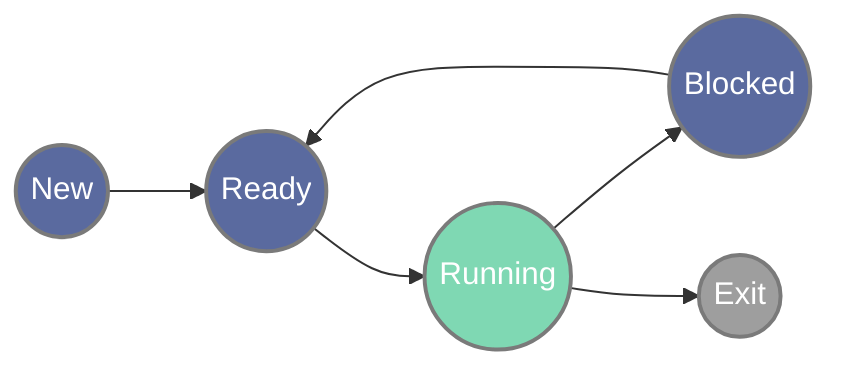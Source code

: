 %% Diagrama de los 5 estados de un proceso

flowchart LR
    %% Estilos
    style N fill:#5A6A9F,stroke:#7A7A7A,stroke-width:2px,color:#FFFFFF
    style R fill:#5A6A9F,stroke:#7A7A7A,stroke-width:2px,color:#FFFFFF
    style E fill:#7FD8B3,stroke:#7A7A7A,stroke-width:2px,color:#FFFFFF
    style B fill:#5A6A9F,stroke:#7A7A7A,stroke-width:2px,color:#FFFFFF
    style T fill:#9E9E9E,stroke:#7A7A7A,stroke-width:2px,color:#FFFFFF

    %% Nodos
    N((New))
    R((Ready))
    E((Running))
    B((Blocked))
    T((Exit))

    %% Transiciones
    N --> R
    R --> E
    B --> R
    E --> B
    E --> T